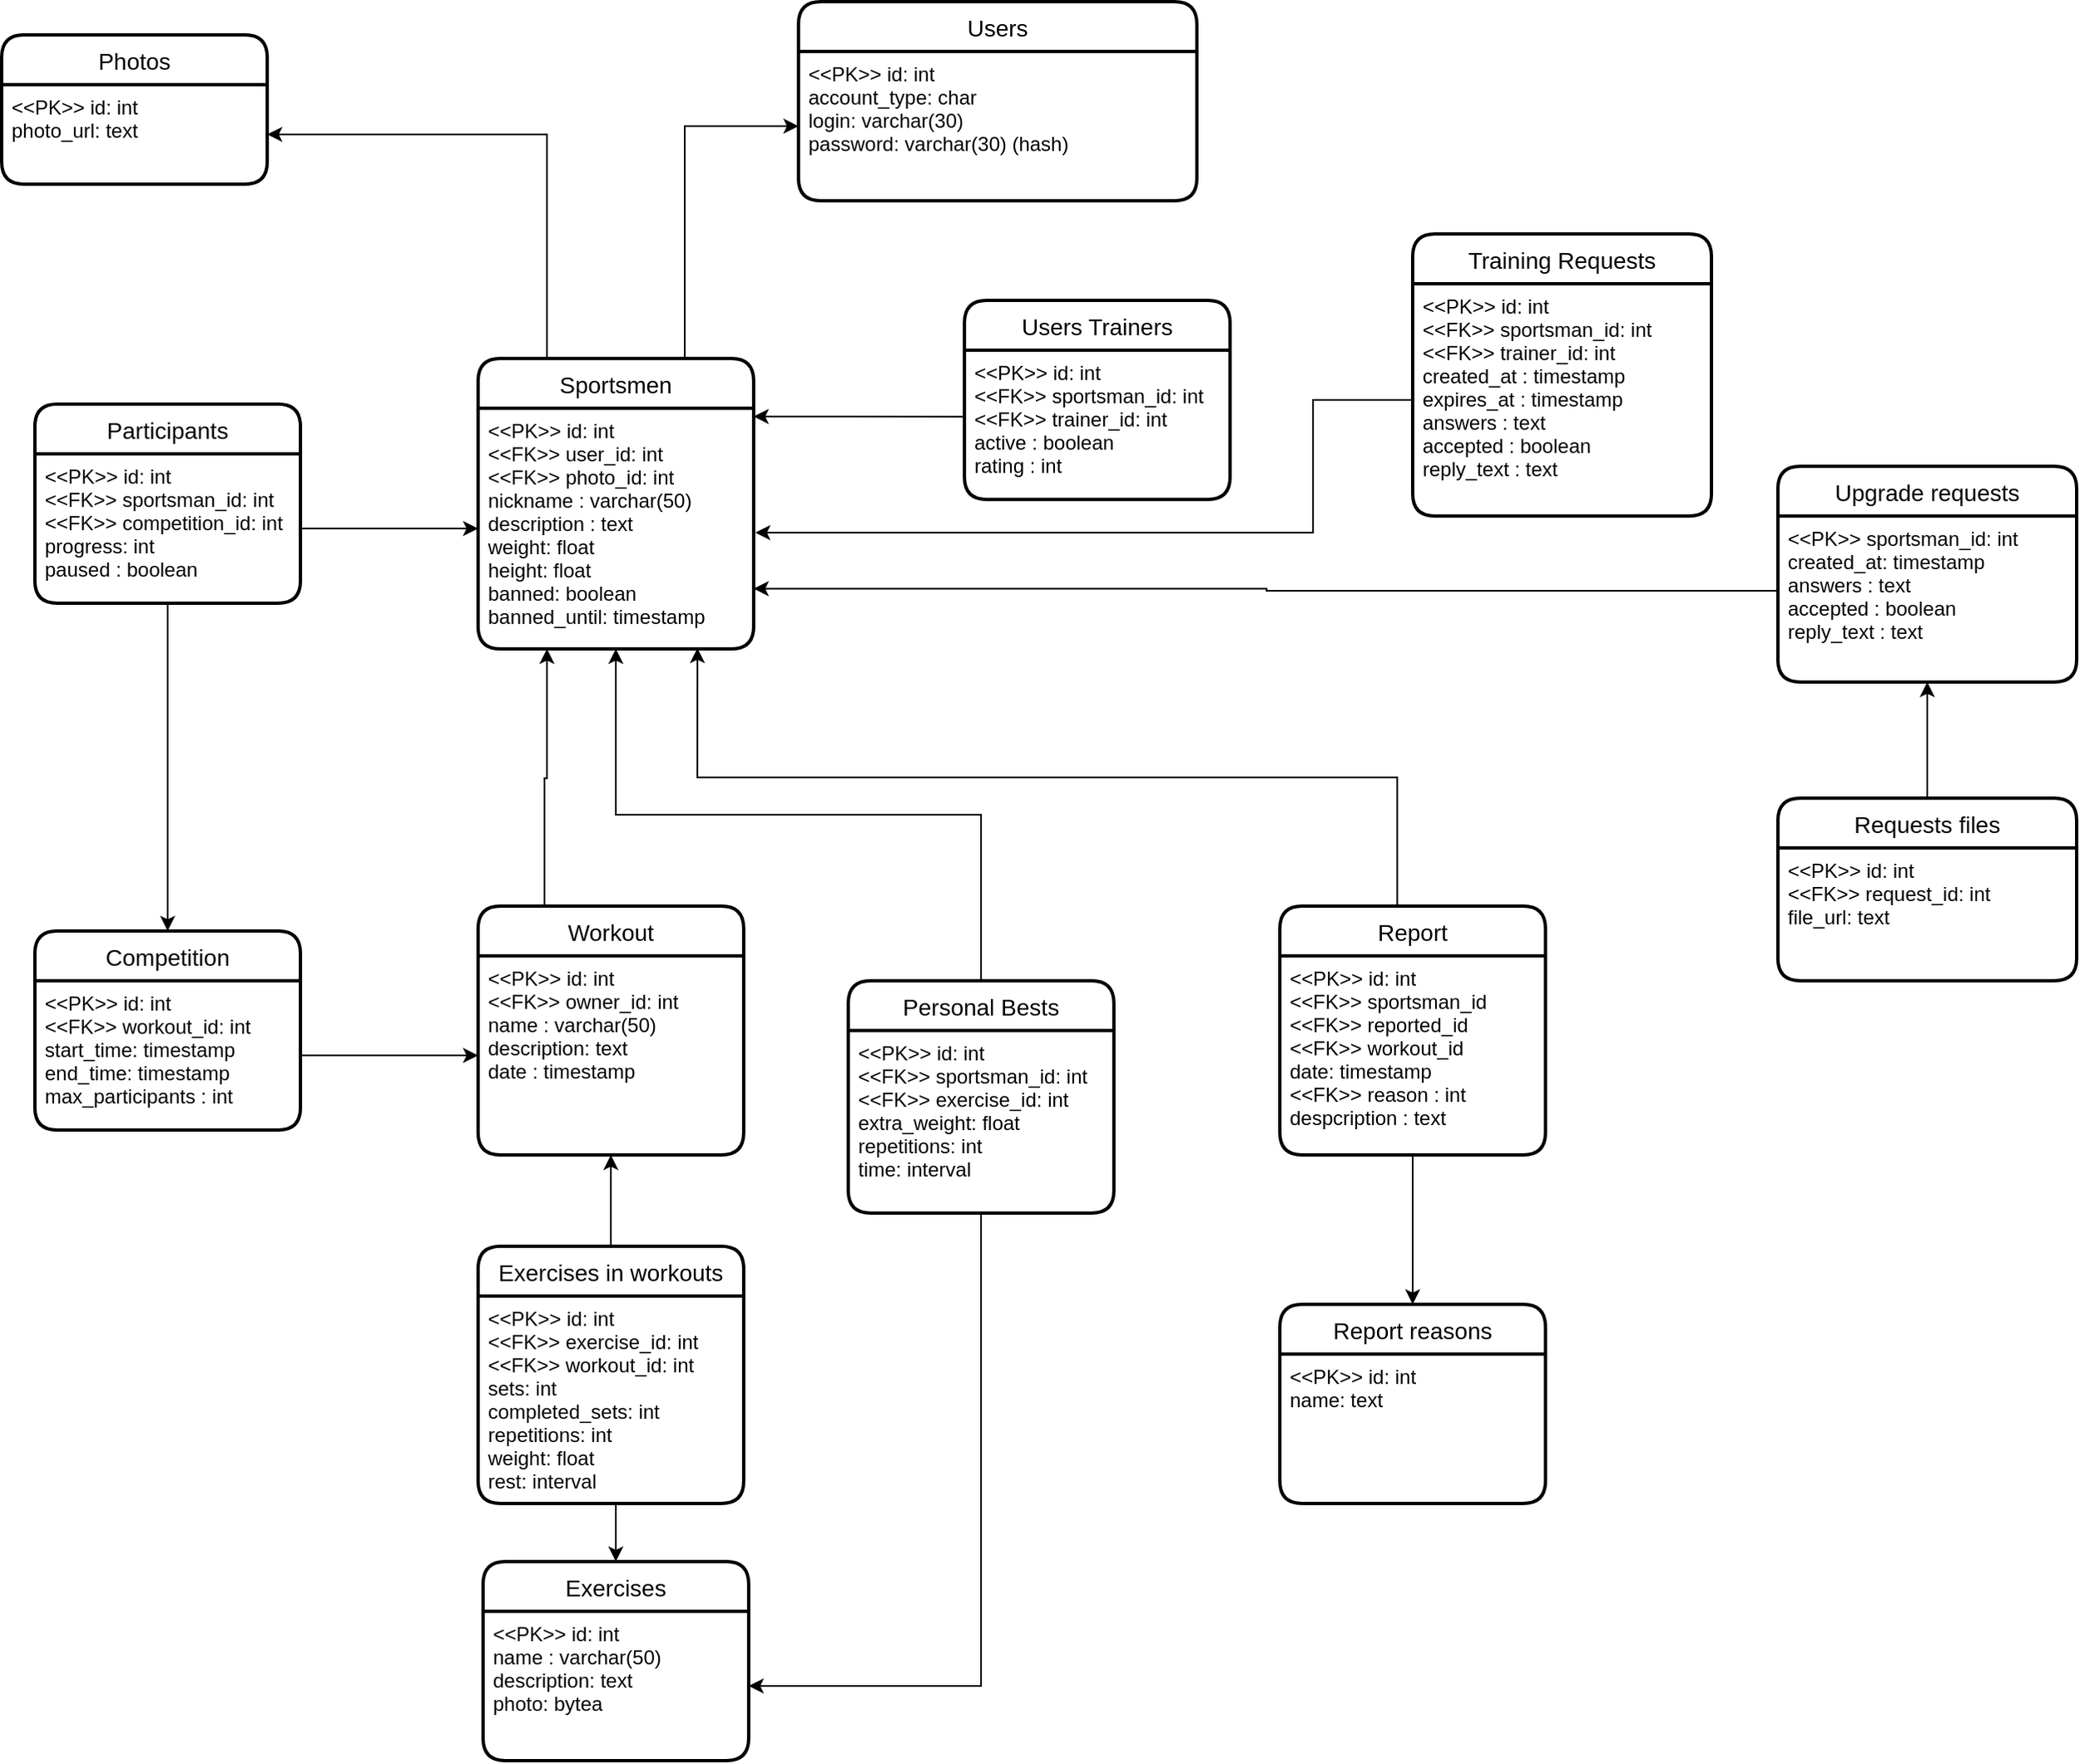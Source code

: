 <mxfile version="17.4.0" type="google"><diagram id="C5RBs43oDa-KdzZeNtuy" name="Page-1"><mxGraphModel grid="1" page="1" gridSize="10" guides="1" tooltips="1" connect="1" arrows="1" fold="1" pageScale="1" pageWidth="827" pageHeight="1169" math="0" shadow="0"><root><mxCell id="WIyWlLk6GJQsqaUBKTNV-0"/><mxCell id="WIyWlLk6GJQsqaUBKTNV-1" parent="WIyWlLk6GJQsqaUBKTNV-0"/><mxCell id="4Gx5ysg0RVWC-AWHDssv-0" value="Users" style="swimlane;childLayout=stackLayout;horizontal=1;startSize=30;horizontalStack=0;rounded=1;fontSize=14;fontStyle=0;strokeWidth=2;resizeParent=0;resizeLast=1;shadow=0;dashed=0;align=center;" vertex="1" parent="WIyWlLk6GJQsqaUBKTNV-1"><mxGeometry x="550" y="55" width="240" height="120" as="geometry"/></mxCell><mxCell id="4Gx5ysg0RVWC-AWHDssv-1" value="&lt;&lt;PK&gt;&gt; id: int&#10;account_type: char&#10;login: varchar(30)&#10;password: varchar(30) (hash)&#10;" style="align=left;strokeColor=none;fillColor=none;spacingLeft=4;fontSize=12;verticalAlign=top;resizable=0;rotatable=0;part=1;" vertex="1" parent="4Gx5ysg0RVWC-AWHDssv-0"><mxGeometry y="30" width="240" height="90" as="geometry"/></mxCell><mxCell id="4Gx5ysg0RVWC-AWHDssv-2" value="Training Requests" style="swimlane;childLayout=stackLayout;horizontal=1;startSize=30;horizontalStack=0;rounded=1;fontSize=14;fontStyle=0;strokeWidth=2;resizeParent=0;resizeLast=1;shadow=0;dashed=0;align=center;" vertex="1" parent="WIyWlLk6GJQsqaUBKTNV-1"><mxGeometry x="920" y="195" width="180" height="170" as="geometry"/></mxCell><mxCell id="4Gx5ysg0RVWC-AWHDssv-3" value="&lt;&lt;PK&gt;&gt; id: int&#10;&lt;&lt;FK&gt;&gt; sportsman_id: int&#10;&lt;&lt;FK&gt;&gt; trainer_id: int&#10;created_at : timestamp&#10;expires_at : timestamp&#10;answers : text&#10;accepted : boolean&#10;reply_text : text" style="align=left;strokeColor=none;fillColor=none;spacingLeft=4;fontSize=12;verticalAlign=top;resizable=0;rotatable=0;part=1;" vertex="1" parent="4Gx5ysg0RVWC-AWHDssv-2"><mxGeometry y="30" width="180" height="140" as="geometry"/></mxCell><mxCell id="4Gx5ysg0RVWC-AWHDssv-9" value="Exercises" style="swimlane;childLayout=stackLayout;horizontal=1;startSize=30;horizontalStack=0;rounded=1;fontSize=14;fontStyle=0;strokeWidth=2;resizeParent=0;resizeLast=1;shadow=0;dashed=0;align=center;" vertex="1" parent="WIyWlLk6GJQsqaUBKTNV-1"><mxGeometry x="360" y="995" width="160" height="120" as="geometry"/></mxCell><mxCell id="4Gx5ysg0RVWC-AWHDssv-10" value="&lt;&lt;PK&gt;&gt; id: int&#10;name : varchar(50)&#10;description: text&#10;photo: bytea&#10;" style="align=left;strokeColor=none;fillColor=none;spacingLeft=4;fontSize=12;verticalAlign=top;resizable=0;rotatable=0;part=1;" vertex="1" parent="4Gx5ysg0RVWC-AWHDssv-9"><mxGeometry y="30" width="160" height="90" as="geometry"/></mxCell><mxCell id="4jIn8AEN07p8SAbVeob4-27" style="edgeStyle=orthogonalEdgeStyle;rounded=0;orthogonalLoop=1;jettySize=auto;html=1;exitX=0.004;exitY=0.446;exitDx=0;exitDy=0;exitPerimeter=0;" edge="1" parent="WIyWlLk6GJQsqaUBKTNV-1" source="vGIJD8vHy9bgHWJf0DJf-1"><mxGeometry relative="1" as="geometry"><Array as="points"><mxPoint x="523" y="305"/></Array><mxPoint x="523" y="305" as="targetPoint"/></mxGeometry></mxCell><mxCell id="vGIJD8vHy9bgHWJf0DJf-0" value="Users Trainers" style="swimlane;childLayout=stackLayout;horizontal=1;startSize=30;horizontalStack=0;rounded=1;fontSize=14;fontStyle=0;strokeWidth=2;resizeParent=0;resizeLast=1;shadow=0;dashed=0;align=center;" vertex="1" parent="WIyWlLk6GJQsqaUBKTNV-1"><mxGeometry x="650" y="235" width="160" height="120" as="geometry"/></mxCell><mxCell id="vGIJD8vHy9bgHWJf0DJf-1" value="&lt;&lt;PK&gt;&gt; id: int&#10;&lt;&lt;FK&gt;&gt; sportsman_id: int&#10;&lt;&lt;FK&gt;&gt; trainer_id: int&#10;active : boolean&#10;rating : int " style="align=left;strokeColor=none;fillColor=none;spacingLeft=4;fontSize=12;verticalAlign=top;resizable=0;rotatable=0;part=1;" vertex="1" parent="vGIJD8vHy9bgHWJf0DJf-0"><mxGeometry y="30" width="160" height="90" as="geometry"/></mxCell><mxCell id="4Gx5ysg0RVWC-AWHDssv-11" value="Competition" style="swimlane;childLayout=stackLayout;horizontal=1;startSize=30;horizontalStack=0;rounded=1;fontSize=14;fontStyle=0;strokeWidth=2;resizeParent=0;resizeLast=1;shadow=0;dashed=0;align=center;" vertex="1" parent="WIyWlLk6GJQsqaUBKTNV-1"><mxGeometry x="90" y="615" width="160" height="120" as="geometry"/></mxCell><mxCell id="4Gx5ysg0RVWC-AWHDssv-12" value="&lt;&lt;PK&gt;&gt; id: int&#10;&lt;&lt;FK&gt;&gt; workout_id: int&#10;start_time: timestamp&#10;end_time: timestamp&#10;max_participants : int" style="align=left;strokeColor=none;fillColor=none;spacingLeft=4;fontSize=12;verticalAlign=top;resizable=0;rotatable=0;part=1;" vertex="1" parent="4Gx5ysg0RVWC-AWHDssv-11"><mxGeometry y="30" width="160" height="90" as="geometry"/></mxCell><mxCell id="4jIn8AEN07p8SAbVeob4-7" value="Photos" style="swimlane;childLayout=stackLayout;horizontal=1;startSize=30;horizontalStack=0;rounded=1;fontSize=14;fontStyle=0;strokeWidth=2;resizeParent=0;resizeLast=1;shadow=0;dashed=0;align=center;" vertex="1" parent="WIyWlLk6GJQsqaUBKTNV-1"><mxGeometry x="70" y="75" width="160" height="90" as="geometry"/></mxCell><mxCell id="4jIn8AEN07p8SAbVeob4-8" value="&lt;&lt;PK&gt;&gt; id: int&#10;photo_url: text" style="align=left;strokeColor=none;fillColor=none;spacingLeft=4;fontSize=12;verticalAlign=top;resizable=0;rotatable=0;part=1;" vertex="1" parent="4jIn8AEN07p8SAbVeob4-7"><mxGeometry y="30" width="160" height="60" as="geometry"/></mxCell><mxCell id="4Gx5ysg0RVWC-AWHDssv-35" style="edgeStyle=orthogonalEdgeStyle;rounded=0;orthogonalLoop=1;jettySize=auto;html=1;exitX=0.25;exitY=0;exitDx=0;exitDy=0;entryX=0.25;entryY=1;entryDx=0;entryDy=0;" edge="1" parent="WIyWlLk6GJQsqaUBKTNV-1" source="4Gx5ysg0RVWC-AWHDssv-15" target="4jIn8AEN07p8SAbVeob4-32"><mxGeometry relative="1" as="geometry"><Array as="points"><mxPoint x="399" y="523"/></Array></mxGeometry></mxCell><mxCell id="4Gx5ysg0RVWC-AWHDssv-15" value="Workout" style="swimlane;childLayout=stackLayout;horizontal=1;startSize=30;horizontalStack=0;rounded=1;fontSize=14;fontStyle=0;strokeWidth=2;resizeParent=0;resizeLast=1;shadow=0;dashed=0;align=center;" vertex="1" parent="WIyWlLk6GJQsqaUBKTNV-1"><mxGeometry x="357" y="600" width="160" height="150" as="geometry"/></mxCell><mxCell id="4Gx5ysg0RVWC-AWHDssv-16" value="&lt;&lt;PK&gt;&gt; id: int&#10;&lt;&lt;FK&gt;&gt; owner_id: int&#10;name : varchar(50)&#10;description: text&#10;date : timestamp" style="align=left;strokeColor=none;fillColor=none;spacingLeft=4;fontSize=12;verticalAlign=top;resizable=0;rotatable=0;part=1;" vertex="1" parent="4Gx5ysg0RVWC-AWHDssv-15"><mxGeometry y="30" width="160" height="120" as="geometry"/></mxCell><mxCell id="4jIn8AEN07p8SAbVeob4-9" style="edgeStyle=orthogonalEdgeStyle;rounded=0;orthogonalLoop=1;jettySize=auto;html=1;exitX=0.25;exitY=0;exitDx=0;exitDy=0;entryX=1;entryY=0.5;entryDx=0;entryDy=0;" edge="1" parent="WIyWlLk6GJQsqaUBKTNV-1" source="4jIn8AEN07p8SAbVeob4-31" target="4jIn8AEN07p8SAbVeob4-8"><mxGeometry relative="1" as="geometry"/></mxCell><mxCell id="4jIn8AEN07p8SAbVeob4-11" style="edgeStyle=orthogonalEdgeStyle;rounded=0;orthogonalLoop=1;jettySize=auto;html=1;exitX=1;exitY=0.5;exitDx=0;exitDy=0;entryX=0;entryY=0.5;entryDx=0;entryDy=0;" edge="1" parent="WIyWlLk6GJQsqaUBKTNV-1" source="4Gx5ysg0RVWC-AWHDssv-12" target="4Gx5ysg0RVWC-AWHDssv-16"><mxGeometry relative="1" as="geometry"/></mxCell><mxCell id="4jIn8AEN07p8SAbVeob4-16" style="edgeStyle=orthogonalEdgeStyle;rounded=0;orthogonalLoop=1;jettySize=auto;html=1;exitX=0.5;exitY=0;exitDx=0;exitDy=0;entryX=0.5;entryY=1;entryDx=0;entryDy=0;" edge="1" parent="WIyWlLk6GJQsqaUBKTNV-1" source="4jIn8AEN07p8SAbVeob4-12" target="4Gx5ysg0RVWC-AWHDssv-16"><mxGeometry relative="1" as="geometry"/></mxCell><mxCell id="4jIn8AEN07p8SAbVeob4-12" value="Exercises in workouts" style="swimlane;childLayout=stackLayout;horizontal=1;startSize=30;horizontalStack=0;rounded=1;fontSize=14;fontStyle=0;strokeWidth=2;resizeParent=0;resizeLast=1;shadow=0;dashed=0;align=center;" vertex="1" parent="WIyWlLk6GJQsqaUBKTNV-1"><mxGeometry x="357" y="805" width="160" height="155" as="geometry"/></mxCell><mxCell id="4jIn8AEN07p8SAbVeob4-13" value="&lt;&lt;PK&gt;&gt; id: int&#10;&lt;&lt;FK&gt;&gt; exercise_id: int&#10;&lt;&lt;FK&gt;&gt; workout_id: int&#10;sets: int&#10;completed_sets: int&#10;repetitions: int&#10;weight: float&#10;rest: interval" style="align=left;strokeColor=none;fillColor=none;spacingLeft=4;fontSize=12;verticalAlign=top;resizable=0;rotatable=0;part=1;" vertex="1" parent="4jIn8AEN07p8SAbVeob4-12"><mxGeometry y="30" width="160" height="125" as="geometry"/></mxCell><mxCell id="4jIn8AEN07p8SAbVeob4-14" style="edgeStyle=orthogonalEdgeStyle;rounded=0;orthogonalLoop=1;jettySize=auto;html=1;exitX=0.5;exitY=1;exitDx=0;exitDy=0;entryX=0.5;entryY=0;entryDx=0;entryDy=0;" edge="1" parent="WIyWlLk6GJQsqaUBKTNV-1" source="4jIn8AEN07p8SAbVeob4-13" target="4Gx5ysg0RVWC-AWHDssv-9"><mxGeometry relative="1" as="geometry"/></mxCell><mxCell id="4Gx5ysg0RVWC-AWHDssv-18" value="Participants" style="swimlane;childLayout=stackLayout;horizontal=1;startSize=30;horizontalStack=0;rounded=1;fontSize=14;fontStyle=0;strokeWidth=2;resizeParent=0;resizeLast=1;shadow=0;dashed=0;align=center;" vertex="1" parent="WIyWlLk6GJQsqaUBKTNV-1"><mxGeometry x="90" y="297.5" width="160" height="120" as="geometry"/></mxCell><mxCell id="4Gx5ysg0RVWC-AWHDssv-19" value="&lt;&lt;PK&gt;&gt; id: int&#10;&lt;&lt;FK&gt;&gt; sportsman_id: int&#10;&lt;&lt;FK&gt;&gt; competition_id: int&#10;progress: int&#10;paused : boolean" style="align=left;strokeColor=none;fillColor=none;spacingLeft=4;fontSize=12;verticalAlign=top;resizable=0;rotatable=0;part=1;" vertex="1" parent="4Gx5ysg0RVWC-AWHDssv-18"><mxGeometry y="30" width="160" height="90" as="geometry"/></mxCell><mxCell id="4jIn8AEN07p8SAbVeob4-22" style="edgeStyle=orthogonalEdgeStyle;rounded=0;orthogonalLoop=1;jettySize=auto;html=1;exitX=0.5;exitY=1;exitDx=0;exitDy=0;entryX=0.5;entryY=0;entryDx=0;entryDy=0;" edge="1" parent="WIyWlLk6GJQsqaUBKTNV-1" source="4Gx5ysg0RVWC-AWHDssv-19" target="4Gx5ysg0RVWC-AWHDssv-11"><mxGeometry relative="1" as="geometry"/></mxCell><mxCell id="4Gx5ysg0RVWC-AWHDssv-27" value="Personal Bests" style="swimlane;childLayout=stackLayout;horizontal=1;startSize=30;horizontalStack=0;rounded=1;fontSize=14;fontStyle=0;strokeWidth=2;resizeParent=0;resizeLast=1;shadow=0;dashed=0;align=center;" vertex="1" parent="WIyWlLk6GJQsqaUBKTNV-1"><mxGeometry x="580" y="645" width="160" height="140" as="geometry"/></mxCell><mxCell id="4Gx5ysg0RVWC-AWHDssv-28" value="&lt;&lt;PK&gt;&gt; id: int&#10;&lt;&lt;FK&gt;&gt; sportsman_id: int&#10;&lt;&lt;FK&gt;&gt; exercise_id: int&#10;extra_weight: float&#10;repetitions: int&#10;time: interval" style="align=left;strokeColor=none;fillColor=none;spacingLeft=4;fontSize=12;verticalAlign=top;resizable=0;rotatable=0;part=1;" vertex="1" parent="4Gx5ysg0RVWC-AWHDssv-27"><mxGeometry y="30" width="160" height="110" as="geometry"/></mxCell><mxCell id="4jIn8AEN07p8SAbVeob4-34" style="edgeStyle=orthogonalEdgeStyle;rounded=0;orthogonalLoop=1;jettySize=auto;html=1;entryX=0;entryY=0.5;entryDx=0;entryDy=0;exitX=0.75;exitY=0;exitDx=0;exitDy=0;" edge="1" parent="WIyWlLk6GJQsqaUBKTNV-1" source="4jIn8AEN07p8SAbVeob4-31" target="4Gx5ysg0RVWC-AWHDssv-1"><mxGeometry relative="1" as="geometry"><mxPoint x="590" y="245" as="sourcePoint"/></mxGeometry></mxCell><mxCell id="4jIn8AEN07p8SAbVeob4-31" value="Sportsmen" style="swimlane;childLayout=stackLayout;horizontal=1;startSize=30;horizontalStack=0;rounded=1;fontSize=14;fontStyle=0;strokeWidth=2;resizeParent=0;resizeLast=1;shadow=0;dashed=0;align=center;" vertex="1" parent="WIyWlLk6GJQsqaUBKTNV-1"><mxGeometry x="357" y="270" width="166" height="175" as="geometry"/></mxCell><mxCell id="4jIn8AEN07p8SAbVeob4-32" value="&lt;&lt;PK&gt;&gt; id: int&#10;&lt;&lt;FK&gt;&gt; user_id: int&#10;&lt;&lt;FK&gt;&gt; photo_id: int&#10;nickname : varchar(50)&#10;description : text&#10;weight: float&#10;height: float&#10;banned: boolean&#10;banned_until: timestamp" style="align=left;strokeColor=none;fillColor=none;spacingLeft=4;fontSize=12;verticalAlign=top;resizable=0;rotatable=0;part=1;" vertex="1" parent="4jIn8AEN07p8SAbVeob4-31"><mxGeometry y="30" width="166" height="145" as="geometry"/></mxCell><mxCell id="4jIn8AEN07p8SAbVeob4-33" style="edgeStyle=orthogonalEdgeStyle;rounded=0;orthogonalLoop=1;jettySize=auto;html=1;exitX=1;exitY=0.5;exitDx=0;exitDy=0;entryX=0;entryY=0.5;entryDx=0;entryDy=0;" edge="1" parent="WIyWlLk6GJQsqaUBKTNV-1" source="4Gx5ysg0RVWC-AWHDssv-19" target="4jIn8AEN07p8SAbVeob4-32"><mxGeometry relative="1" as="geometry"/></mxCell><mxCell id="4Gx5ysg0RVWC-AWHDssv-29" value="Report" style="swimlane;childLayout=stackLayout;horizontal=1;startSize=30;horizontalStack=0;rounded=1;fontSize=14;fontStyle=0;strokeWidth=2;resizeParent=0;resizeLast=1;shadow=0;dashed=0;align=center;" vertex="1" parent="WIyWlLk6GJQsqaUBKTNV-1"><mxGeometry x="840" y="600" width="160" height="150" as="geometry"/></mxCell><mxCell id="4Gx5ysg0RVWC-AWHDssv-30" value="&lt;&lt;PK&gt;&gt; id: int&#10;&lt;&lt;FK&gt;&gt; sportsman_id&#10;&lt;&lt;FK&gt;&gt; reported_id&#10;&lt;&lt;FK&gt;&gt; workout_id&#10;date: timestamp&#10;&lt;&lt;FK&gt;&gt; reason : int&#10;despcription : text&#10;&#10;" style="align=left;strokeColor=none;fillColor=none;spacingLeft=4;fontSize=12;verticalAlign=top;resizable=0;rotatable=0;part=1;" vertex="1" parent="4Gx5ysg0RVWC-AWHDssv-29"><mxGeometry y="30" width="160" height="120" as="geometry"/></mxCell><mxCell id="4jIn8AEN07p8SAbVeob4-35" style="edgeStyle=orthogonalEdgeStyle;rounded=0;orthogonalLoop=1;jettySize=auto;html=1;exitX=0;exitY=0.5;exitDx=0;exitDy=0;" edge="1" parent="WIyWlLk6GJQsqaUBKTNV-1" source="4Gx5ysg0RVWC-AWHDssv-3"><mxGeometry relative="1" as="geometry"><mxPoint x="524" y="375" as="targetPoint"/><Array as="points"><mxPoint x="860" y="295"/><mxPoint x="860" y="375"/></Array></mxGeometry></mxCell><mxCell id="4jIn8AEN07p8SAbVeob4-39" style="edgeStyle=orthogonalEdgeStyle;rounded=0;orthogonalLoop=1;jettySize=auto;html=1;exitX=0.5;exitY=0;exitDx=0;exitDy=0;entryX=0.5;entryY=1;entryDx=0;entryDy=0;" edge="1" parent="WIyWlLk6GJQsqaUBKTNV-1" source="4Gx5ysg0RVWC-AWHDssv-27" target="4jIn8AEN07p8SAbVeob4-32"><mxGeometry relative="1" as="geometry"><mxPoint x="460" y="435" as="targetPoint"/></mxGeometry></mxCell><mxCell id="4jIn8AEN07p8SAbVeob4-40" style="edgeStyle=orthogonalEdgeStyle;rounded=0;orthogonalLoop=1;jettySize=auto;html=1;exitX=0.5;exitY=1;exitDx=0;exitDy=0;entryX=1;entryY=0.5;entryDx=0;entryDy=0;" edge="1" parent="WIyWlLk6GJQsqaUBKTNV-1" source="4Gx5ysg0RVWC-AWHDssv-28" target="4Gx5ysg0RVWC-AWHDssv-10"><mxGeometry relative="1" as="geometry"/></mxCell><mxCell id="4jIn8AEN07p8SAbVeob4-41" value="Report reasons" style="swimlane;childLayout=stackLayout;horizontal=1;startSize=30;horizontalStack=0;rounded=1;fontSize=14;fontStyle=0;strokeWidth=2;resizeParent=0;resizeLast=1;shadow=0;dashed=0;align=center;" vertex="1" parent="WIyWlLk6GJQsqaUBKTNV-1"><mxGeometry x="840" y="840" width="160" height="120" as="geometry"/></mxCell><mxCell id="4jIn8AEN07p8SAbVeob4-42" value="&lt;&lt;PK&gt;&gt; id: int&#10;name: text&#10;" style="align=left;strokeColor=none;fillColor=none;spacingLeft=4;fontSize=12;verticalAlign=top;resizable=0;rotatable=0;part=1;" vertex="1" parent="4jIn8AEN07p8SAbVeob4-41"><mxGeometry y="30" width="160" height="90" as="geometry"/></mxCell><mxCell id="4jIn8AEN07p8SAbVeob4-43" style="edgeStyle=orthogonalEdgeStyle;rounded=0;orthogonalLoop=1;jettySize=auto;html=1;exitX=0.5;exitY=1;exitDx=0;exitDy=0;entryX=0.5;entryY=0;entryDx=0;entryDy=0;" edge="1" parent="WIyWlLk6GJQsqaUBKTNV-1" source="4Gx5ysg0RVWC-AWHDssv-30" target="4jIn8AEN07p8SAbVeob4-41"><mxGeometry relative="1" as="geometry"/></mxCell><mxCell id="4jIn8AEN07p8SAbVeob4-44" style="edgeStyle=orthogonalEdgeStyle;rounded=0;orthogonalLoop=1;jettySize=auto;html=1;exitX=0.442;exitY=-0.006;exitDx=0;exitDy=0;exitPerimeter=0;entryX=0.796;entryY=0.997;entryDx=0;entryDy=0;entryPerimeter=0;" edge="1" parent="WIyWlLk6GJQsqaUBKTNV-1" source="4Gx5ysg0RVWC-AWHDssv-29" target="4jIn8AEN07p8SAbVeob4-32"><mxGeometry relative="1" as="geometry"><mxPoint x="530" y="465" as="targetPoint"/></mxGeometry></mxCell><mxCell id="4jIn8AEN07p8SAbVeob4-47" style="edgeStyle=orthogonalEdgeStyle;rounded=0;orthogonalLoop=1;jettySize=auto;html=1;exitX=0;exitY=0.5;exitDx=0;exitDy=0;entryX=1;entryY=0.75;entryDx=0;entryDy=0;" edge="1" parent="WIyWlLk6GJQsqaUBKTNV-1" source="4jIn8AEN07p8SAbVeob4-46" target="4jIn8AEN07p8SAbVeob4-32"><mxGeometry relative="1" as="geometry"><Array as="points"><mxPoint x="1140" y="410"/><mxPoint x="832" y="410"/></Array></mxGeometry></mxCell><mxCell id="4jIn8AEN07p8SAbVeob4-45" value="Upgrade requests" style="swimlane;childLayout=stackLayout;horizontal=1;startSize=30;horizontalStack=0;rounded=1;fontSize=14;fontStyle=0;strokeWidth=2;resizeParent=0;resizeLast=1;shadow=0;dashed=0;align=center;" vertex="1" parent="WIyWlLk6GJQsqaUBKTNV-1"><mxGeometry x="1140" y="335" width="180" height="130" as="geometry"/></mxCell><mxCell id="4jIn8AEN07p8SAbVeob4-46" value="&lt;&lt;PK&gt;&gt; sportsman_id: int&#10;created_at: timestamp&#10;answers : text&#10;accepted : boolean&#10;reply_text : text" style="align=left;strokeColor=none;fillColor=none;spacingLeft=4;fontSize=12;verticalAlign=top;resizable=0;rotatable=0;part=1;" vertex="1" parent="4jIn8AEN07p8SAbVeob4-45"><mxGeometry y="30" width="180" height="100" as="geometry"/></mxCell><mxCell id="vGIJD8vHy9bgHWJf0DJf-4" style="edgeStyle=orthogonalEdgeStyle;rounded=0;orthogonalLoop=1;jettySize=auto;html=1;exitX=0.5;exitY=0;exitDx=0;exitDy=0;entryX=0.5;entryY=1;entryDx=0;entryDy=0;" edge="1" parent="WIyWlLk6GJQsqaUBKTNV-1" source="4jIn8AEN07p8SAbVeob4-48" target="4jIn8AEN07p8SAbVeob4-46"><mxGeometry relative="1" as="geometry"/></mxCell><mxCell id="4jIn8AEN07p8SAbVeob4-48" value="Requests files" style="swimlane;childLayout=stackLayout;horizontal=1;startSize=30;horizontalStack=0;rounded=1;fontSize=14;fontStyle=0;strokeWidth=2;resizeParent=0;resizeLast=1;shadow=0;dashed=0;align=center;" vertex="1" parent="WIyWlLk6GJQsqaUBKTNV-1"><mxGeometry x="1140" y="535" width="180" height="110" as="geometry"/></mxCell><mxCell id="4jIn8AEN07p8SAbVeob4-49" value="&lt;&lt;PK&gt;&gt; id: int&#10;&lt;&lt;FK&gt;&gt; request_id: int&#10;file_url: text" style="align=left;strokeColor=none;fillColor=none;spacingLeft=4;fontSize=12;verticalAlign=top;resizable=0;rotatable=0;part=1;" vertex="1" parent="4jIn8AEN07p8SAbVeob4-48"><mxGeometry y="30" width="180" height="80" as="geometry"/></mxCell></root></mxGraphModel></diagram></mxfile>